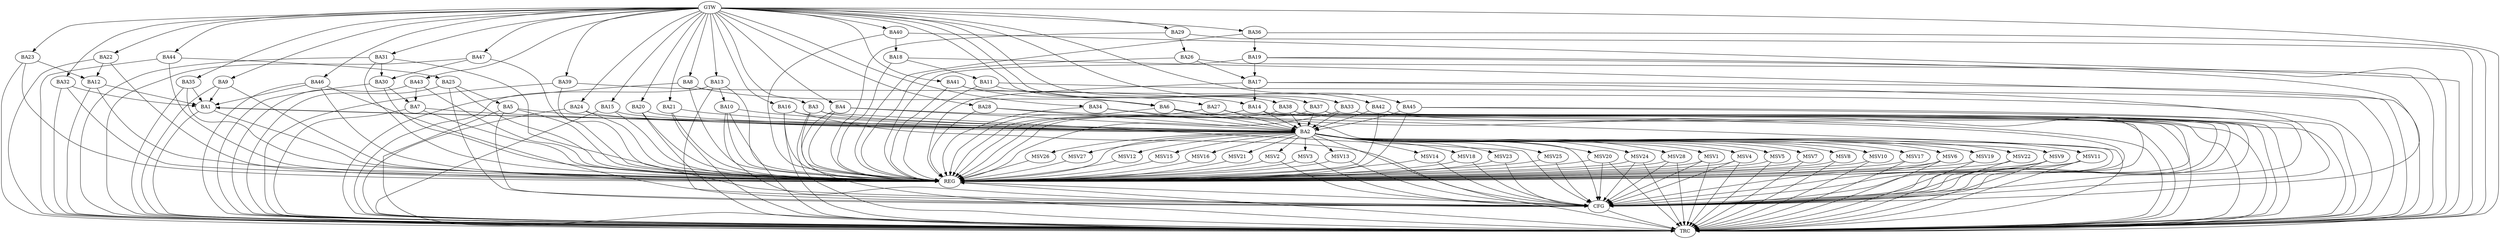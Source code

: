 strict digraph G {
  BA1 [ label="BA1" ];
  BA2 [ label="BA2" ];
  BA3 [ label="BA3" ];
  BA4 [ label="BA4" ];
  BA5 [ label="BA5" ];
  BA6 [ label="BA6" ];
  BA7 [ label="BA7" ];
  BA8 [ label="BA8" ];
  BA9 [ label="BA9" ];
  BA10 [ label="BA10" ];
  BA11 [ label="BA11" ];
  BA12 [ label="BA12" ];
  BA13 [ label="BA13" ];
  BA14 [ label="BA14" ];
  BA15 [ label="BA15" ];
  BA16 [ label="BA16" ];
  BA17 [ label="BA17" ];
  BA18 [ label="BA18" ];
  BA19 [ label="BA19" ];
  BA20 [ label="BA20" ];
  BA21 [ label="BA21" ];
  BA22 [ label="BA22" ];
  BA23 [ label="BA23" ];
  BA24 [ label="BA24" ];
  BA25 [ label="BA25" ];
  BA26 [ label="BA26" ];
  BA27 [ label="BA27" ];
  BA28 [ label="BA28" ];
  BA29 [ label="BA29" ];
  BA30 [ label="BA30" ];
  BA31 [ label="BA31" ];
  BA32 [ label="BA32" ];
  BA33 [ label="BA33" ];
  BA34 [ label="BA34" ];
  BA35 [ label="BA35" ];
  BA36 [ label="BA36" ];
  BA37 [ label="BA37" ];
  BA38 [ label="BA38" ];
  BA39 [ label="BA39" ];
  BA40 [ label="BA40" ];
  BA41 [ label="BA41" ];
  BA42 [ label="BA42" ];
  BA43 [ label="BA43" ];
  BA44 [ label="BA44" ];
  BA45 [ label="BA45" ];
  BA46 [ label="BA46" ];
  BA47 [ label="BA47" ];
  GTW [ label="GTW" ];
  REG [ label="REG" ];
  CFG [ label="CFG" ];
  TRC [ label="TRC" ];
  MSV1 [ label="MSV1" ];
  MSV2 [ label="MSV2" ];
  MSV3 [ label="MSV3" ];
  MSV4 [ label="MSV4" ];
  MSV5 [ label="MSV5" ];
  MSV6 [ label="MSV6" ];
  MSV7 [ label="MSV7" ];
  MSV8 [ label="MSV8" ];
  MSV9 [ label="MSV9" ];
  MSV10 [ label="MSV10" ];
  MSV11 [ label="MSV11" ];
  MSV12 [ label="MSV12" ];
  MSV13 [ label="MSV13" ];
  MSV14 [ label="MSV14" ];
  MSV15 [ label="MSV15" ];
  MSV16 [ label="MSV16" ];
  MSV17 [ label="MSV17" ];
  MSV18 [ label="MSV18" ];
  MSV19 [ label="MSV19" ];
  MSV20 [ label="MSV20" ];
  MSV21 [ label="MSV21" ];
  MSV22 [ label="MSV22" ];
  MSV23 [ label="MSV23" ];
  MSV24 [ label="MSV24" ];
  MSV25 [ label="MSV25" ];
  MSV26 [ label="MSV26" ];
  MSV27 [ label="MSV27" ];
  MSV28 [ label="MSV28" ];
  BA1 -> BA2;
  BA2 -> BA1;
  BA3 -> BA2;
  BA4 -> BA2;
  BA5 -> BA2;
  BA6 -> BA2;
  BA7 -> BA2;
  BA8 -> BA6;
  BA9 -> BA1;
  BA10 -> BA2;
  BA11 -> BA6;
  BA12 -> BA1;
  BA13 -> BA10;
  BA14 -> BA2;
  BA15 -> BA2;
  BA16 -> BA2;
  BA17 -> BA14;
  BA18 -> BA11;
  BA19 -> BA17;
  BA20 -> BA2;
  BA21 -> BA2;
  BA22 -> BA12;
  BA23 -> BA12;
  BA24 -> BA2;
  BA25 -> BA5;
  BA26 -> BA17;
  BA27 -> BA2;
  BA28 -> BA2;
  BA29 -> BA26;
  BA30 -> BA7;
  BA31 -> BA30;
  BA32 -> BA1;
  BA33 -> BA2;
  BA34 -> BA2;
  BA35 -> BA1;
  BA36 -> BA19;
  BA37 -> BA2;
  BA38 -> BA2;
  BA39 -> BA14;
  BA40 -> BA18;
  BA41 -> BA27;
  BA42 -> BA2;
  BA43 -> BA7;
  BA44 -> BA25;
  BA45 -> BA2;
  BA46 -> BA1;
  BA47 -> BA30;
  GTW -> BA3;
  GTW -> BA4;
  GTW -> BA8;
  GTW -> BA9;
  GTW -> BA13;
  GTW -> BA15;
  GTW -> BA16;
  GTW -> BA20;
  GTW -> BA21;
  GTW -> BA22;
  GTW -> BA23;
  GTW -> BA24;
  GTW -> BA28;
  GTW -> BA29;
  GTW -> BA31;
  GTW -> BA32;
  GTW -> BA33;
  GTW -> BA34;
  GTW -> BA35;
  GTW -> BA36;
  GTW -> BA37;
  GTW -> BA38;
  GTW -> BA39;
  GTW -> BA40;
  GTW -> BA41;
  GTW -> BA42;
  GTW -> BA43;
  GTW -> BA44;
  GTW -> BA45;
  GTW -> BA46;
  GTW -> BA47;
  BA1 -> REG;
  BA2 -> REG;
  BA3 -> REG;
  BA4 -> REG;
  BA5 -> REG;
  BA6 -> REG;
  BA7 -> REG;
  BA8 -> REG;
  BA9 -> REG;
  BA10 -> REG;
  BA11 -> REG;
  BA12 -> REG;
  BA13 -> REG;
  BA14 -> REG;
  BA15 -> REG;
  BA16 -> REG;
  BA17 -> REG;
  BA18 -> REG;
  BA19 -> REG;
  BA20 -> REG;
  BA21 -> REG;
  BA22 -> REG;
  BA23 -> REG;
  BA24 -> REG;
  BA25 -> REG;
  BA26 -> REG;
  BA27 -> REG;
  BA28 -> REG;
  BA29 -> REG;
  BA30 -> REG;
  BA31 -> REG;
  BA32 -> REG;
  BA33 -> REG;
  BA34 -> REG;
  BA35 -> REG;
  BA36 -> REG;
  BA37 -> REG;
  BA38 -> REG;
  BA39 -> REG;
  BA40 -> REG;
  BA41 -> REG;
  BA42 -> REG;
  BA43 -> REG;
  BA44 -> REG;
  BA45 -> REG;
  BA46 -> REG;
  BA47 -> REG;
  BA13 -> CFG;
  BA37 -> CFG;
  BA25 -> CFG;
  BA17 -> CFG;
  BA5 -> CFG;
  BA16 -> CFG;
  BA38 -> CFG;
  BA33 -> CFG;
  BA31 -> CFG;
  BA6 -> CFG;
  BA45 -> CFG;
  BA4 -> CFG;
  BA10 -> CFG;
  BA2 -> CFG;
  BA3 -> CFG;
  BA42 -> CFG;
  BA14 -> CFG;
  BA46 -> CFG;
  BA19 -> CFG;
  REG -> CFG;
  BA1 -> TRC;
  BA2 -> TRC;
  BA3 -> TRC;
  BA4 -> TRC;
  BA5 -> TRC;
  BA6 -> TRC;
  BA7 -> TRC;
  BA8 -> TRC;
  BA9 -> TRC;
  BA10 -> TRC;
  BA11 -> TRC;
  BA12 -> TRC;
  BA13 -> TRC;
  BA14 -> TRC;
  BA15 -> TRC;
  BA16 -> TRC;
  BA17 -> TRC;
  BA18 -> TRC;
  BA19 -> TRC;
  BA20 -> TRC;
  BA21 -> TRC;
  BA22 -> TRC;
  BA23 -> TRC;
  BA24 -> TRC;
  BA25 -> TRC;
  BA26 -> TRC;
  BA27 -> TRC;
  BA28 -> TRC;
  BA29 -> TRC;
  BA30 -> TRC;
  BA31 -> TRC;
  BA32 -> TRC;
  BA33 -> TRC;
  BA34 -> TRC;
  BA35 -> TRC;
  BA36 -> TRC;
  BA37 -> TRC;
  BA38 -> TRC;
  BA39 -> TRC;
  BA40 -> TRC;
  BA41 -> TRC;
  BA42 -> TRC;
  BA43 -> TRC;
  BA44 -> TRC;
  BA45 -> TRC;
  BA46 -> TRC;
  BA47 -> TRC;
  GTW -> TRC;
  CFG -> TRC;
  TRC -> REG;
  BA2 -> MSV1;
  BA2 -> MSV2;
  BA2 -> MSV3;
  BA2 -> MSV4;
  BA2 -> MSV5;
  BA2 -> MSV6;
  MSV1 -> REG;
  MSV1 -> TRC;
  MSV1 -> CFG;
  MSV2 -> REG;
  MSV2 -> CFG;
  MSV3 -> REG;
  MSV3 -> CFG;
  MSV4 -> REG;
  MSV4 -> TRC;
  MSV4 -> CFG;
  MSV5 -> REG;
  MSV5 -> TRC;
  MSV6 -> REG;
  MSV6 -> TRC;
  MSV6 -> CFG;
  BA2 -> MSV7;
  BA2 -> MSV8;
  MSV7 -> REG;
  MSV7 -> TRC;
  MSV8 -> REG;
  MSV8 -> TRC;
  BA2 -> MSV9;
  BA2 -> MSV10;
  MSV9 -> REG;
  MSV9 -> TRC;
  MSV9 -> CFG;
  MSV10 -> REG;
  MSV10 -> TRC;
  BA2 -> MSV11;
  BA2 -> MSV12;
  BA2 -> MSV13;
  BA2 -> MSV14;
  MSV11 -> REG;
  MSV11 -> TRC;
  MSV11 -> CFG;
  MSV12 -> REG;
  MSV13 -> REG;
  MSV13 -> CFG;
  MSV14 -> REG;
  MSV14 -> CFG;
  BA2 -> MSV15;
  MSV15 -> REG;
  BA2 -> MSV16;
  BA2 -> MSV17;
  MSV16 -> REG;
  MSV17 -> REG;
  MSV17 -> TRC;
  BA2 -> MSV18;
  BA2 -> MSV19;
  BA2 -> MSV20;
  BA2 -> MSV21;
  MSV18 -> REG;
  MSV18 -> CFG;
  MSV19 -> REG;
  MSV19 -> TRC;
  MSV20 -> REG;
  MSV20 -> TRC;
  MSV20 -> CFG;
  MSV21 -> REG;
  BA2 -> MSV22;
  BA2 -> MSV23;
  BA2 -> MSV24;
  MSV22 -> REG;
  MSV22 -> TRC;
  MSV23 -> REG;
  MSV23 -> CFG;
  MSV24 -> REG;
  MSV24 -> TRC;
  MSV24 -> CFG;
  BA2 -> MSV25;
  BA2 -> MSV26;
  BA2 -> MSV27;
  MSV25 -> REG;
  MSV25 -> CFG;
  MSV26 -> REG;
  MSV27 -> REG;
  BA2 -> MSV28;
  MSV28 -> REG;
  MSV28 -> TRC;
  MSV28 -> CFG;
}
